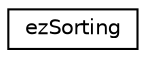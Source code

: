 digraph "Graphical Class Hierarchy"
{
 // LATEX_PDF_SIZE
  edge [fontname="Helvetica",fontsize="10",labelfontname="Helvetica",labelfontsize="10"];
  node [fontname="Helvetica",fontsize="10",shape=record];
  rankdir="LR";
  Node0 [label="ezSorting",height=0.2,width=0.4,color="black", fillcolor="white", style="filled",URL="$d5/d95/classez_sorting.htm",tooltip="This class provides implementations of different sorting algorithms."];
}
